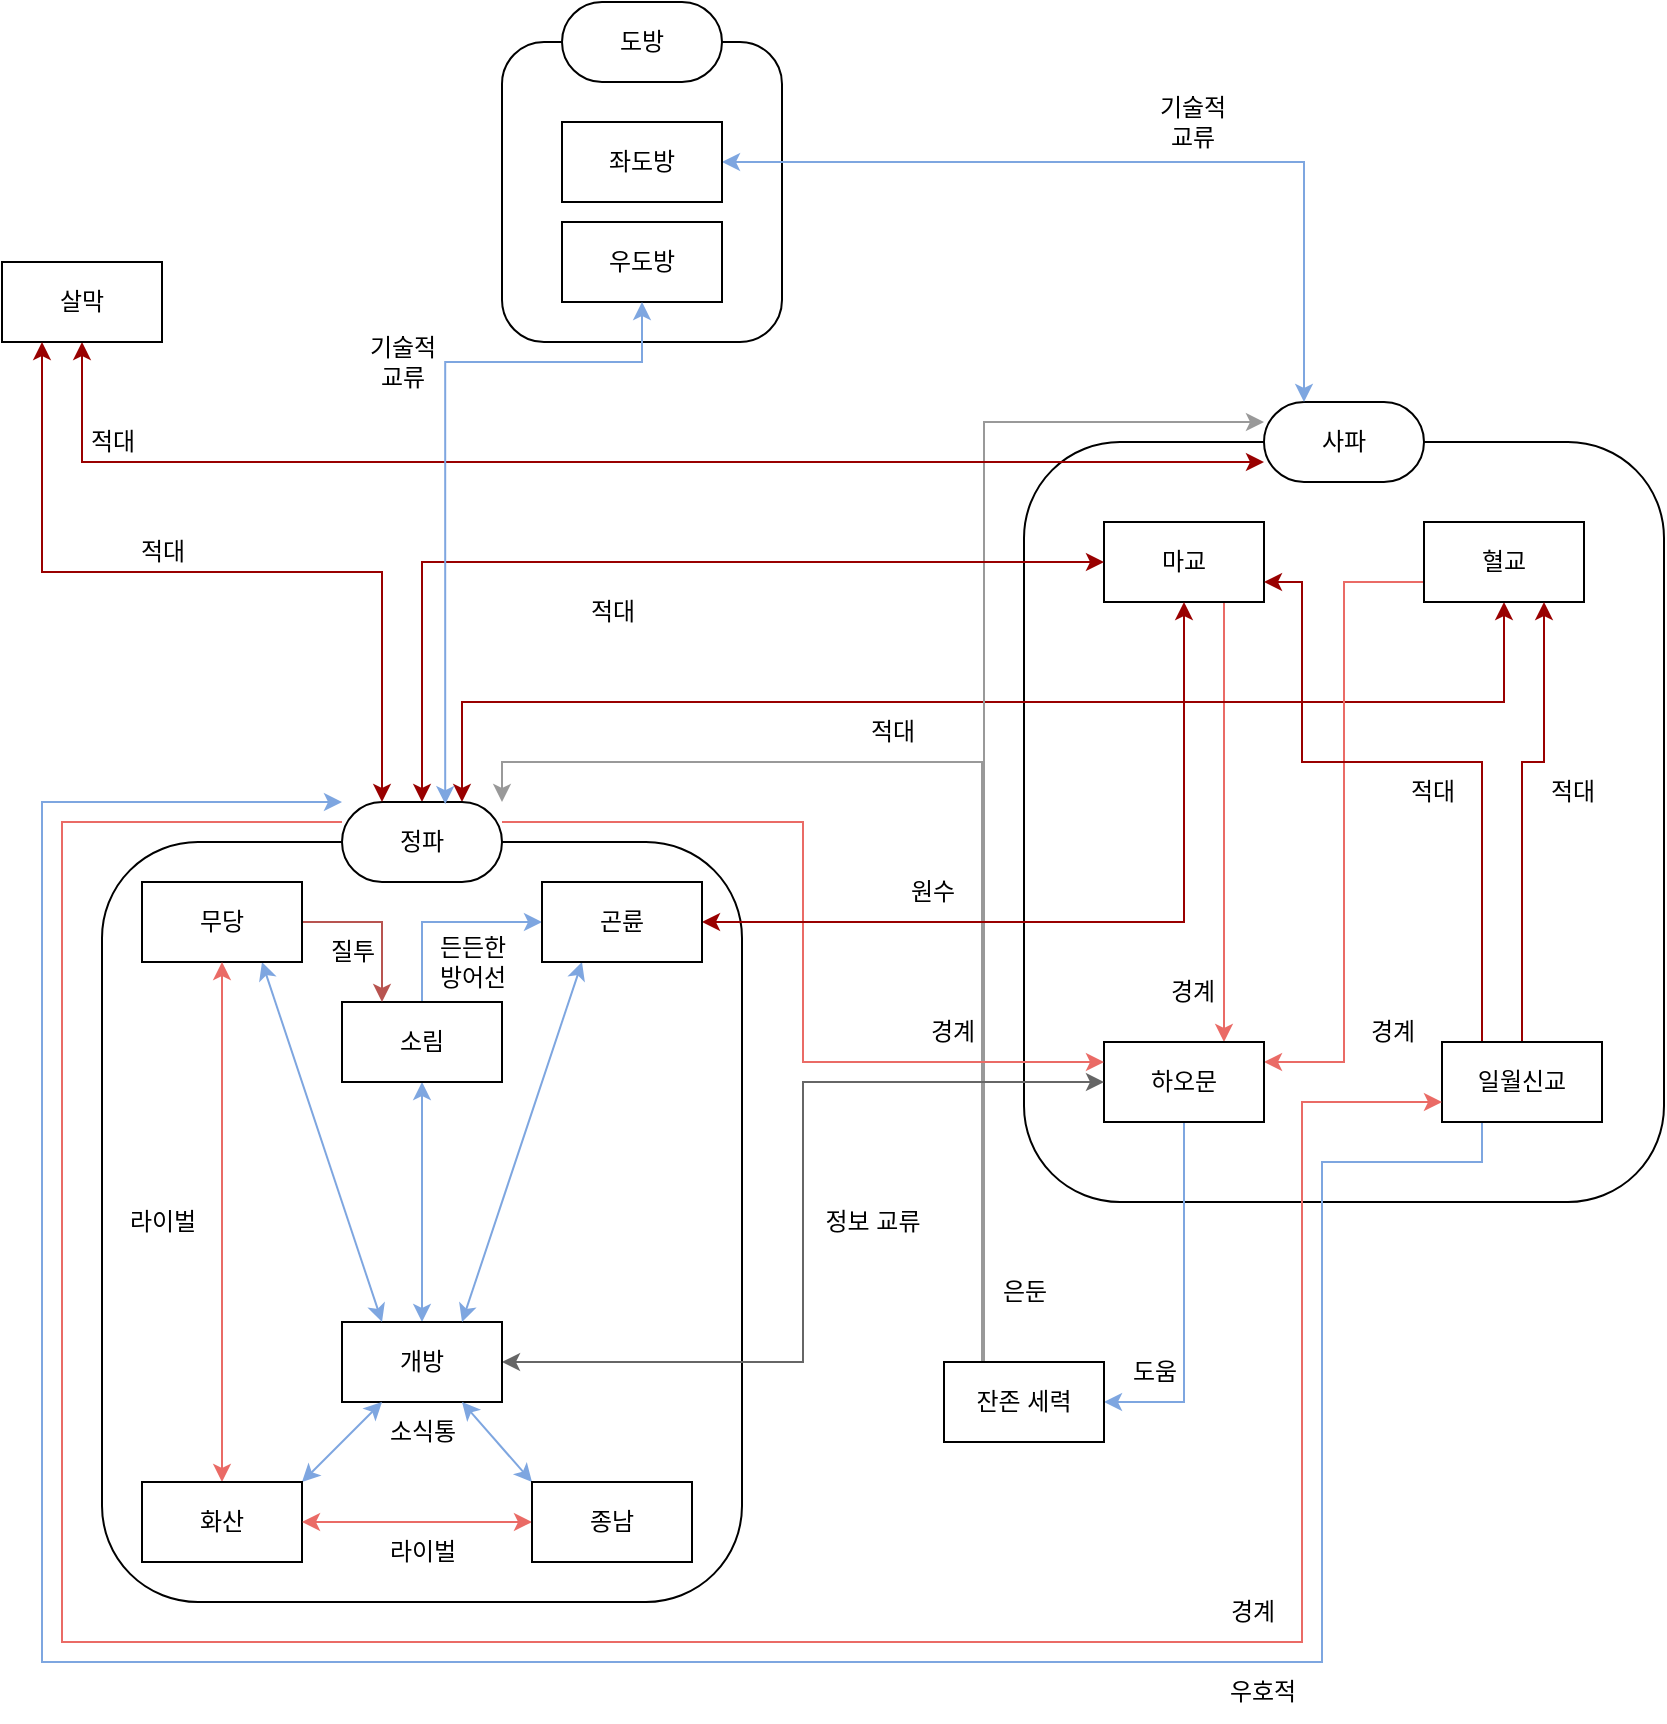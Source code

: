 <mxfile version="23.0.2" type="device">
  <diagram id="sTGYVmaRrngQ_SS4oHKb" name="페이지-1">
    <mxGraphModel dx="1798" dy="866" grid="1" gridSize="10" guides="1" tooltips="1" connect="1" arrows="1" fold="1" page="1" pageScale="1" pageWidth="827" pageHeight="1169" math="0" shadow="0">
      <root>
        <mxCell id="0" />
        <mxCell id="1" parent="0" />
        <mxCell id="DMGwknJtA3tuaSFfa8lZ-161" value="" style="whiteSpace=wrap;html=1;fillColor=none;rounded=1;" parent="1" vertex="1">
          <mxGeometry x="270" y="60" width="140" height="150" as="geometry" />
        </mxCell>
        <mxCell id="DMGwknJtA3tuaSFfa8lZ-89" value="" style="whiteSpace=wrap;html=1;fillColor=none;rounded=1;" parent="1" vertex="1">
          <mxGeometry x="531" y="260" width="320" height="380" as="geometry" />
        </mxCell>
        <mxCell id="DMGwknJtA3tuaSFfa8lZ-32" value="사파" style="rounded=1;whiteSpace=wrap;html=1;arcSize=50;" parent="1" vertex="1">
          <mxGeometry x="651" y="240" width="80" height="40" as="geometry" />
        </mxCell>
        <mxCell id="DMGwknJtA3tuaSFfa8lZ-136" style="edgeStyle=orthogonalEdgeStyle;rounded=0;orthogonalLoop=1;jettySize=auto;html=1;exitX=0.75;exitY=1;exitDx=0;exitDy=0;entryX=0.75;entryY=0;entryDx=0;entryDy=0;strokeColor=#EA6B66;" parent="1" source="DMGwknJtA3tuaSFfa8lZ-40" target="DMGwknJtA3tuaSFfa8lZ-42" edge="1">
          <mxGeometry relative="1" as="geometry" />
        </mxCell>
        <mxCell id="DMGwknJtA3tuaSFfa8lZ-40" value="마교" style="whiteSpace=wrap;html=1;" parent="1" vertex="1">
          <mxGeometry x="571" y="300" width="80" height="40" as="geometry" />
        </mxCell>
        <mxCell id="DMGwknJtA3tuaSFfa8lZ-126" style="edgeStyle=orthogonalEdgeStyle;rounded=0;orthogonalLoop=1;jettySize=auto;html=1;exitX=0.5;exitY=1;exitDx=0;exitDy=0;entryX=0.75;entryY=0;entryDx=0;entryDy=0;startArrow=classic;startFill=1;strokeColor=#990000;" parent="1" source="DMGwknJtA3tuaSFfa8lZ-41" target="DMGwknJtA3tuaSFfa8lZ-31" edge="1">
          <mxGeometry relative="1" as="geometry" />
        </mxCell>
        <mxCell id="DMGwknJtA3tuaSFfa8lZ-135" style="edgeStyle=orthogonalEdgeStyle;rounded=0;orthogonalLoop=1;jettySize=auto;html=1;exitX=0;exitY=0.75;exitDx=0;exitDy=0;entryX=1;entryY=0.25;entryDx=0;entryDy=0;strokeColor=#EA6B66;" parent="1" source="DMGwknJtA3tuaSFfa8lZ-41" target="DMGwknJtA3tuaSFfa8lZ-42" edge="1">
          <mxGeometry relative="1" as="geometry" />
        </mxCell>
        <mxCell id="DMGwknJtA3tuaSFfa8lZ-41" value="혈교" style="whiteSpace=wrap;html=1;" parent="1" vertex="1">
          <mxGeometry x="731" y="300" width="80" height="40" as="geometry" />
        </mxCell>
        <mxCell id="DMGwknJtA3tuaSFfa8lZ-152" style="edgeStyle=orthogonalEdgeStyle;rounded=0;orthogonalLoop=1;jettySize=auto;html=1;exitX=0.5;exitY=1;exitDx=0;exitDy=0;entryX=1;entryY=0.5;entryDx=0;entryDy=0;strokeColor=#7EA6E0;" parent="1" source="DMGwknJtA3tuaSFfa8lZ-42" target="DMGwknJtA3tuaSFfa8lZ-56" edge="1">
          <mxGeometry relative="1" as="geometry" />
        </mxCell>
        <mxCell id="DMGwknJtA3tuaSFfa8lZ-42" value="하오문" style="whiteSpace=wrap;html=1;" parent="1" vertex="1">
          <mxGeometry x="571" y="560" width="80" height="40" as="geometry" />
        </mxCell>
        <mxCell id="DMGwknJtA3tuaSFfa8lZ-146" style="edgeStyle=orthogonalEdgeStyle;rounded=0;orthogonalLoop=1;jettySize=auto;html=1;exitX=0.25;exitY=1;exitDx=0;exitDy=0;entryX=0;entryY=0;entryDx=0;entryDy=0;strokeColor=#7EA6E0;" parent="1" source="DMGwknJtA3tuaSFfa8lZ-43" target="DMGwknJtA3tuaSFfa8lZ-31" edge="1">
          <mxGeometry relative="1" as="geometry">
            <Array as="points">
              <mxPoint x="760" y="620" />
              <mxPoint x="680" y="620" />
              <mxPoint x="680" y="870" />
              <mxPoint x="40" y="870" />
              <mxPoint x="40" y="440" />
            </Array>
          </mxGeometry>
        </mxCell>
        <mxCell id="DMGwknJtA3tuaSFfa8lZ-167" style="edgeStyle=orthogonalEdgeStyle;rounded=0;orthogonalLoop=1;jettySize=auto;html=1;exitX=0.25;exitY=0;exitDx=0;exitDy=0;entryX=1;entryY=0.75;entryDx=0;entryDy=0;strokeColor=#990000;" parent="1" source="DMGwknJtA3tuaSFfa8lZ-43" target="DMGwknJtA3tuaSFfa8lZ-40" edge="1">
          <mxGeometry relative="1" as="geometry">
            <Array as="points">
              <mxPoint x="760" y="420" />
              <mxPoint x="670" y="420" />
              <mxPoint x="670" y="330" />
            </Array>
          </mxGeometry>
        </mxCell>
        <mxCell id="DMGwknJtA3tuaSFfa8lZ-168" style="edgeStyle=orthogonalEdgeStyle;rounded=0;orthogonalLoop=1;jettySize=auto;html=1;exitX=0.5;exitY=0;exitDx=0;exitDy=0;entryX=0.75;entryY=1;entryDx=0;entryDy=0;strokeColor=#990000;" parent="1" source="DMGwknJtA3tuaSFfa8lZ-43" target="DMGwknJtA3tuaSFfa8lZ-41" edge="1">
          <mxGeometry relative="1" as="geometry">
            <Array as="points">
              <mxPoint x="780" y="420" />
              <mxPoint x="791" y="420" />
            </Array>
          </mxGeometry>
        </mxCell>
        <mxCell id="DMGwknJtA3tuaSFfa8lZ-43" value="일월신교" style="whiteSpace=wrap;html=1;" parent="1" vertex="1">
          <mxGeometry x="740" y="560" width="80" height="40" as="geometry" />
        </mxCell>
        <mxCell id="DMGwknJtA3tuaSFfa8lZ-46" value="도방" style="rounded=1;whiteSpace=wrap;html=1;arcSize=50;" parent="1" vertex="1">
          <mxGeometry x="300" y="40" width="80" height="40" as="geometry" />
        </mxCell>
        <mxCell id="DMGwknJtA3tuaSFfa8lZ-172" style="edgeStyle=orthogonalEdgeStyle;rounded=0;orthogonalLoop=1;jettySize=auto;html=1;exitX=1;exitY=0.5;exitDx=0;exitDy=0;entryX=0.25;entryY=0;entryDx=0;entryDy=0;startArrow=classic;startFill=1;strokeColor=#7EA6E0;" parent="1" source="DMGwknJtA3tuaSFfa8lZ-49" target="DMGwknJtA3tuaSFfa8lZ-32" edge="1">
          <mxGeometry relative="1" as="geometry" />
        </mxCell>
        <mxCell id="DMGwknJtA3tuaSFfa8lZ-49" value="좌도방" style="whiteSpace=wrap;html=1;" parent="1" vertex="1">
          <mxGeometry x="300" y="100" width="80" height="40" as="geometry" />
        </mxCell>
        <mxCell id="DMGwknJtA3tuaSFfa8lZ-52" value="우도방" style="whiteSpace=wrap;html=1;" parent="1" vertex="1">
          <mxGeometry x="300" y="150" width="80" height="40" as="geometry" />
        </mxCell>
        <mxCell id="DMGwknJtA3tuaSFfa8lZ-148" style="edgeStyle=orthogonalEdgeStyle;rounded=0;orthogonalLoop=1;jettySize=auto;html=1;exitX=0.25;exitY=0;exitDx=0;exitDy=0;entryX=1;entryY=0;entryDx=0;entryDy=0;strokeColor=#999999;" parent="1" source="DMGwknJtA3tuaSFfa8lZ-56" target="DMGwknJtA3tuaSFfa8lZ-31" edge="1">
          <mxGeometry relative="1" as="geometry">
            <Array as="points">
              <mxPoint x="510" y="720" />
              <mxPoint x="510" y="420" />
              <mxPoint x="270" y="420" />
            </Array>
          </mxGeometry>
        </mxCell>
        <mxCell id="DMGwknJtA3tuaSFfa8lZ-150" style="edgeStyle=orthogonalEdgeStyle;rounded=0;orthogonalLoop=1;jettySize=auto;html=1;exitX=0.25;exitY=0;exitDx=0;exitDy=0;entryX=0;entryY=0.25;entryDx=0;entryDy=0;strokeColor=#999999;" parent="1" source="DMGwknJtA3tuaSFfa8lZ-56" target="DMGwknJtA3tuaSFfa8lZ-32" edge="1">
          <mxGeometry relative="1" as="geometry" />
        </mxCell>
        <mxCell id="DMGwknJtA3tuaSFfa8lZ-56" value="잔존 세력" style="whiteSpace=wrap;html=1;" parent="1" vertex="1">
          <mxGeometry x="491" y="720" width="80" height="40" as="geometry" />
        </mxCell>
        <mxCell id="DMGwknJtA3tuaSFfa8lZ-159" style="edgeStyle=orthogonalEdgeStyle;rounded=0;orthogonalLoop=1;jettySize=auto;html=1;exitX=0.5;exitY=1;exitDx=0;exitDy=0;entryX=0;entryY=0.75;entryDx=0;entryDy=0;strokeColor=#990000;startArrow=classic;startFill=1;" parent="1" source="DMGwknJtA3tuaSFfa8lZ-57" target="DMGwknJtA3tuaSFfa8lZ-32" edge="1">
          <mxGeometry relative="1" as="geometry" />
        </mxCell>
        <mxCell id="DMGwknJtA3tuaSFfa8lZ-57" value="살막" style="whiteSpace=wrap;html=1;" parent="1" vertex="1">
          <mxGeometry x="20" y="170" width="80" height="40" as="geometry" />
        </mxCell>
        <mxCell id="DMGwknJtA3tuaSFfa8lZ-100" style="edgeStyle=orthogonalEdgeStyle;rounded=0;orthogonalLoop=1;jettySize=auto;html=1;exitX=0.5;exitY=0;exitDx=0;exitDy=0;entryX=0;entryY=0.5;entryDx=0;entryDy=0;strokeColor=#990000;endArrow=classic;endFill=1;startArrow=classic;startFill=1;" parent="1" source="DMGwknJtA3tuaSFfa8lZ-31" target="DMGwknJtA3tuaSFfa8lZ-40" edge="1">
          <mxGeometry relative="1" as="geometry" />
        </mxCell>
        <mxCell id="DMGwknJtA3tuaSFfa8lZ-101" value="적대" style="text;html=1;align=center;verticalAlign=middle;resizable=0;points=[];autosize=1;strokeColor=none;fillColor=none;" parent="1" vertex="1">
          <mxGeometry x="300" y="330" width="50" height="30" as="geometry" />
        </mxCell>
        <mxCell id="DMGwknJtA3tuaSFfa8lZ-84" value="" style="whiteSpace=wrap;html=1;fillColor=none;rounded=1;" parent="1" vertex="1">
          <mxGeometry x="70" y="460" width="320" height="380" as="geometry" />
        </mxCell>
        <mxCell id="DMGwknJtA3tuaSFfa8lZ-132" style="edgeStyle=orthogonalEdgeStyle;rounded=0;orthogonalLoop=1;jettySize=auto;html=1;exitX=1;exitY=0.25;exitDx=0;exitDy=0;entryX=0;entryY=0.25;entryDx=0;entryDy=0;strokeColor=#EA6B66;" parent="1" source="DMGwknJtA3tuaSFfa8lZ-31" target="DMGwknJtA3tuaSFfa8lZ-42" edge="1">
          <mxGeometry relative="1" as="geometry" />
        </mxCell>
        <mxCell id="DMGwknJtA3tuaSFfa8lZ-144" style="edgeStyle=orthogonalEdgeStyle;rounded=0;orthogonalLoop=1;jettySize=auto;html=1;exitX=0;exitY=0.25;exitDx=0;exitDy=0;entryX=0;entryY=0.75;entryDx=0;entryDy=0;strokeColor=#EA6B66;" parent="1" source="DMGwknJtA3tuaSFfa8lZ-31" target="DMGwknJtA3tuaSFfa8lZ-43" edge="1">
          <mxGeometry relative="1" as="geometry">
            <Array as="points">
              <mxPoint x="50" y="450" />
              <mxPoint x="50" y="860" />
              <mxPoint x="670" y="860" />
              <mxPoint x="670" y="590" />
            </Array>
          </mxGeometry>
        </mxCell>
        <mxCell id="DMGwknJtA3tuaSFfa8lZ-31" value="정파" style="rounded=1;whiteSpace=wrap;html=1;arcSize=50;" parent="1" vertex="1">
          <mxGeometry x="190" y="440" width="80" height="40" as="geometry" />
        </mxCell>
        <mxCell id="DMGwknJtA3tuaSFfa8lZ-120" style="rounded=0;orthogonalLoop=1;jettySize=auto;html=1;exitX=0.5;exitY=1;exitDx=0;exitDy=0;entryX=0.5;entryY=0;entryDx=0;entryDy=0;startArrow=classic;startFill=1;strokeColor=#7EA6E0;" parent="1" source="DMGwknJtA3tuaSFfa8lZ-33" target="DMGwknJtA3tuaSFfa8lZ-34" edge="1">
          <mxGeometry relative="1" as="geometry" />
        </mxCell>
        <mxCell id="DMGwknJtA3tuaSFfa8lZ-122" style="edgeStyle=orthogonalEdgeStyle;rounded=0;orthogonalLoop=1;jettySize=auto;html=1;exitX=0.5;exitY=0;exitDx=0;exitDy=0;entryX=0;entryY=0.5;entryDx=0;entryDy=0;strokeColor=#7EA6E0;" parent="1" source="DMGwknJtA3tuaSFfa8lZ-33" target="DMGwknJtA3tuaSFfa8lZ-38" edge="1">
          <mxGeometry relative="1" as="geometry" />
        </mxCell>
        <mxCell id="DMGwknJtA3tuaSFfa8lZ-33" value="소림" style="whiteSpace=wrap;html=1;" parent="1" vertex="1">
          <mxGeometry x="190" y="540" width="80" height="40" as="geometry" />
        </mxCell>
        <mxCell id="DMGwknJtA3tuaSFfa8lZ-130" style="edgeStyle=orthogonalEdgeStyle;rounded=0;orthogonalLoop=1;jettySize=auto;html=1;exitX=1;exitY=0.5;exitDx=0;exitDy=0;entryX=0;entryY=0.5;entryDx=0;entryDy=0;strokeColor=#666666;startArrow=classic;startFill=1;" parent="1" source="DMGwknJtA3tuaSFfa8lZ-34" target="DMGwknJtA3tuaSFfa8lZ-42" edge="1">
          <mxGeometry relative="1" as="geometry" />
        </mxCell>
        <mxCell id="DMGwknJtA3tuaSFfa8lZ-34" value="개방" style="whiteSpace=wrap;html=1;" parent="1" vertex="1">
          <mxGeometry x="190" y="700" width="80" height="40" as="geometry" />
        </mxCell>
        <mxCell id="DMGwknJtA3tuaSFfa8lZ-119" style="rounded=0;orthogonalLoop=1;jettySize=auto;html=1;exitX=0.75;exitY=1;exitDx=0;exitDy=0;entryX=0.25;entryY=0;entryDx=0;entryDy=0;startArrow=classic;startFill=1;strokeColor=#7EA6E0;" parent="1" source="DMGwknJtA3tuaSFfa8lZ-35" target="DMGwknJtA3tuaSFfa8lZ-34" edge="1">
          <mxGeometry relative="1" as="geometry" />
        </mxCell>
        <mxCell id="DMGwknJtA3tuaSFfa8lZ-124" style="edgeStyle=orthogonalEdgeStyle;rounded=0;orthogonalLoop=1;jettySize=auto;html=1;exitX=1;exitY=0.5;exitDx=0;exitDy=0;entryX=0.25;entryY=0;entryDx=0;entryDy=0;fillColor=#f8cecc;strokeColor=#b85450;" parent="1" source="DMGwknJtA3tuaSFfa8lZ-35" target="DMGwknJtA3tuaSFfa8lZ-33" edge="1">
          <mxGeometry relative="1" as="geometry" />
        </mxCell>
        <mxCell id="DMGwknJtA3tuaSFfa8lZ-35" value="무당" style="whiteSpace=wrap;html=1;" parent="1" vertex="1">
          <mxGeometry x="90" y="480" width="80" height="40" as="geometry" />
        </mxCell>
        <mxCell id="DMGwknJtA3tuaSFfa8lZ-102" style="edgeStyle=orthogonalEdgeStyle;rounded=0;orthogonalLoop=1;jettySize=auto;html=1;exitX=0.5;exitY=0;exitDx=0;exitDy=0;entryX=0.5;entryY=1;entryDx=0;entryDy=0;strokeColor=#EA6B66;startArrow=classic;startFill=1;" parent="1" source="DMGwknJtA3tuaSFfa8lZ-36" target="DMGwknJtA3tuaSFfa8lZ-35" edge="1">
          <mxGeometry relative="1" as="geometry" />
        </mxCell>
        <mxCell id="DMGwknJtA3tuaSFfa8lZ-116" style="rounded=0;orthogonalLoop=1;jettySize=auto;html=1;exitX=1;exitY=0;exitDx=0;exitDy=0;entryX=0.25;entryY=1;entryDx=0;entryDy=0;startArrow=classic;startFill=1;strokeColor=#7EA6E0;" parent="1" source="DMGwknJtA3tuaSFfa8lZ-36" target="DMGwknJtA3tuaSFfa8lZ-34" edge="1">
          <mxGeometry relative="1" as="geometry" />
        </mxCell>
        <mxCell id="DMGwknJtA3tuaSFfa8lZ-36" value="화산" style="whiteSpace=wrap;html=1;" parent="1" vertex="1">
          <mxGeometry x="90" y="780" width="80" height="40" as="geometry" />
        </mxCell>
        <mxCell id="DMGwknJtA3tuaSFfa8lZ-103" style="edgeStyle=orthogonalEdgeStyle;rounded=0;orthogonalLoop=1;jettySize=auto;html=1;exitX=0;exitY=0.5;exitDx=0;exitDy=0;strokeColor=#EA6B66;startArrow=classic;startFill=1;" parent="1" source="DMGwknJtA3tuaSFfa8lZ-37" target="DMGwknJtA3tuaSFfa8lZ-36" edge="1">
          <mxGeometry relative="1" as="geometry" />
        </mxCell>
        <mxCell id="DMGwknJtA3tuaSFfa8lZ-117" style="rounded=0;orthogonalLoop=1;jettySize=auto;html=1;exitX=0;exitY=0;exitDx=0;exitDy=0;entryX=0.75;entryY=1;entryDx=0;entryDy=0;startArrow=classic;startFill=1;strokeColor=#7EA6E0;" parent="1" source="DMGwknJtA3tuaSFfa8lZ-37" target="DMGwknJtA3tuaSFfa8lZ-34" edge="1">
          <mxGeometry relative="1" as="geometry" />
        </mxCell>
        <mxCell id="DMGwknJtA3tuaSFfa8lZ-37" value="종남" style="whiteSpace=wrap;html=1;" parent="1" vertex="1">
          <mxGeometry x="285" y="780" width="80" height="40" as="geometry" />
        </mxCell>
        <mxCell id="DMGwknJtA3tuaSFfa8lZ-118" style="rounded=0;orthogonalLoop=1;jettySize=auto;html=1;exitX=0.25;exitY=1;exitDx=0;exitDy=0;entryX=0.75;entryY=0;entryDx=0;entryDy=0;startArrow=classic;startFill=1;strokeColor=#7EA6E0;" parent="1" source="DMGwknJtA3tuaSFfa8lZ-38" target="DMGwknJtA3tuaSFfa8lZ-34" edge="1">
          <mxGeometry relative="1" as="geometry" />
        </mxCell>
        <mxCell id="DMGwknJtA3tuaSFfa8lZ-128" style="edgeStyle=orthogonalEdgeStyle;rounded=0;orthogonalLoop=1;jettySize=auto;html=1;exitX=1;exitY=0.5;exitDx=0;exitDy=0;entryX=0.5;entryY=1;entryDx=0;entryDy=0;strokeColor=#990000;startArrow=classic;startFill=1;" parent="1" source="DMGwknJtA3tuaSFfa8lZ-38" target="DMGwknJtA3tuaSFfa8lZ-40" edge="1">
          <mxGeometry relative="1" as="geometry" />
        </mxCell>
        <mxCell id="DMGwknJtA3tuaSFfa8lZ-38" value="곤륜" style="whiteSpace=wrap;html=1;" parent="1" vertex="1">
          <mxGeometry x="290" y="480" width="80" height="40" as="geometry" />
        </mxCell>
        <mxCell id="DMGwknJtA3tuaSFfa8lZ-105" value="라이벌" style="text;html=1;align=center;verticalAlign=middle;resizable=0;points=[];autosize=1;strokeColor=none;fillColor=none;" parent="1" vertex="1">
          <mxGeometry x="200" y="800" width="60" height="30" as="geometry" />
        </mxCell>
        <mxCell id="DMGwknJtA3tuaSFfa8lZ-106" value="라이벌" style="text;html=1;align=center;verticalAlign=middle;resizable=0;points=[];autosize=1;strokeColor=none;fillColor=none;" parent="1" vertex="1">
          <mxGeometry x="70" y="635" width="60" height="30" as="geometry" />
        </mxCell>
        <mxCell id="DMGwknJtA3tuaSFfa8lZ-121" value="소식통" style="text;html=1;align=center;verticalAlign=middle;resizable=0;points=[];autosize=1;strokeColor=none;fillColor=none;" parent="1" vertex="1">
          <mxGeometry x="200" y="740" width="60" height="30" as="geometry" />
        </mxCell>
        <mxCell id="DMGwknJtA3tuaSFfa8lZ-123" value="든든한&lt;br&gt;방어선" style="text;html=1;align=center;verticalAlign=middle;resizable=0;points=[];autosize=1;strokeColor=none;fillColor=none;" parent="1" vertex="1">
          <mxGeometry x="225" y="500" width="60" height="40" as="geometry" />
        </mxCell>
        <mxCell id="DMGwknJtA3tuaSFfa8lZ-125" value="질투" style="text;html=1;align=center;verticalAlign=middle;resizable=0;points=[];autosize=1;strokeColor=none;fillColor=none;" parent="1" vertex="1">
          <mxGeometry x="170" y="500" width="50" height="30" as="geometry" />
        </mxCell>
        <mxCell id="DMGwknJtA3tuaSFfa8lZ-127" value="적대" style="text;html=1;align=center;verticalAlign=middle;resizable=0;points=[];autosize=1;strokeColor=none;fillColor=none;" parent="1" vertex="1">
          <mxGeometry x="440" y="390" width="50" height="30" as="geometry" />
        </mxCell>
        <mxCell id="DMGwknJtA3tuaSFfa8lZ-129" value="원수" style="text;html=1;align=center;verticalAlign=middle;resizable=0;points=[];autosize=1;strokeColor=none;fillColor=none;" parent="1" vertex="1">
          <mxGeometry x="460" y="470" width="50" height="30" as="geometry" />
        </mxCell>
        <mxCell id="DMGwknJtA3tuaSFfa8lZ-131" value="정보 교류" style="text;html=1;align=center;verticalAlign=middle;resizable=0;points=[];autosize=1;strokeColor=none;fillColor=none;" parent="1" vertex="1">
          <mxGeometry x="420" y="635" width="70" height="30" as="geometry" />
        </mxCell>
        <mxCell id="DMGwknJtA3tuaSFfa8lZ-137" value="경계" style="text;html=1;align=center;verticalAlign=middle;resizable=0;points=[];autosize=1;strokeColor=none;fillColor=none;" parent="1" vertex="1">
          <mxGeometry x="470" y="540" width="50" height="30" as="geometry" />
        </mxCell>
        <mxCell id="DMGwknJtA3tuaSFfa8lZ-138" value="경계" style="text;html=1;align=center;verticalAlign=middle;resizable=0;points=[];autosize=1;strokeColor=none;fillColor=none;" parent="1" vertex="1">
          <mxGeometry x="590" y="520" width="50" height="30" as="geometry" />
        </mxCell>
        <mxCell id="DMGwknJtA3tuaSFfa8lZ-140" value="경계" style="text;html=1;align=center;verticalAlign=middle;resizable=0;points=[];autosize=1;strokeColor=none;fillColor=none;" parent="1" vertex="1">
          <mxGeometry x="690" y="540" width="50" height="30" as="geometry" />
        </mxCell>
        <mxCell id="DMGwknJtA3tuaSFfa8lZ-145" value="경계" style="text;html=1;align=center;verticalAlign=middle;resizable=0;points=[];autosize=1;strokeColor=none;fillColor=none;" parent="1" vertex="1">
          <mxGeometry x="620" y="830" width="50" height="30" as="geometry" />
        </mxCell>
        <mxCell id="DMGwknJtA3tuaSFfa8lZ-147" value="우호적" style="text;html=1;align=center;verticalAlign=middle;resizable=0;points=[];autosize=1;strokeColor=none;fillColor=none;" parent="1" vertex="1">
          <mxGeometry x="620" y="870" width="60" height="30" as="geometry" />
        </mxCell>
        <mxCell id="DMGwknJtA3tuaSFfa8lZ-151" value="은둔" style="text;html=1;align=center;verticalAlign=middle;resizable=0;points=[];autosize=1;strokeColor=none;fillColor=none;" parent="1" vertex="1">
          <mxGeometry x="506" y="670" width="50" height="30" as="geometry" />
        </mxCell>
        <mxCell id="DMGwknJtA3tuaSFfa8lZ-153" value="도움" style="text;html=1;align=center;verticalAlign=middle;resizable=0;points=[];autosize=1;strokeColor=none;fillColor=none;" parent="1" vertex="1">
          <mxGeometry x="571" y="710" width="50" height="30" as="geometry" />
        </mxCell>
        <mxCell id="DMGwknJtA3tuaSFfa8lZ-154" style="edgeStyle=orthogonalEdgeStyle;rounded=0;orthogonalLoop=1;jettySize=auto;html=1;exitX=0.25;exitY=1;exitDx=0;exitDy=0;entryX=0.25;entryY=0;entryDx=0;entryDy=0;startArrow=classic;startFill=1;strokeColor=#990000;" parent="1" source="DMGwknJtA3tuaSFfa8lZ-57" target="DMGwknJtA3tuaSFfa8lZ-31" edge="1">
          <mxGeometry relative="1" as="geometry" />
        </mxCell>
        <mxCell id="DMGwknJtA3tuaSFfa8lZ-156" value="적대" style="text;html=1;align=center;verticalAlign=middle;resizable=0;points=[];autosize=1;strokeColor=none;fillColor=none;" parent="1" vertex="1">
          <mxGeometry x="75" y="300" width="50" height="30" as="geometry" />
        </mxCell>
        <mxCell id="DMGwknJtA3tuaSFfa8lZ-158" value="적대" style="text;html=1;align=center;verticalAlign=middle;resizable=0;points=[];autosize=1;strokeColor=none;fillColor=none;" parent="1" vertex="1">
          <mxGeometry x="50" y="245" width="50" height="30" as="geometry" />
        </mxCell>
        <mxCell id="DMGwknJtA3tuaSFfa8lZ-164" value="기술적&lt;br&gt;교류" style="text;html=1;align=center;verticalAlign=middle;resizable=0;points=[];autosize=1;strokeColor=none;fillColor=none;" parent="1" vertex="1">
          <mxGeometry x="190" y="200" width="60" height="40" as="geometry" />
        </mxCell>
        <mxCell id="DMGwknJtA3tuaSFfa8lZ-166" value="기술적&lt;br&gt;교류" style="text;html=1;align=center;verticalAlign=middle;resizable=0;points=[];autosize=1;strokeColor=none;fillColor=none;" parent="1" vertex="1">
          <mxGeometry x="585" y="80" width="60" height="40" as="geometry" />
        </mxCell>
        <mxCell id="DMGwknJtA3tuaSFfa8lZ-169" value="적대" style="text;html=1;align=center;verticalAlign=middle;resizable=0;points=[];autosize=1;strokeColor=none;fillColor=none;" parent="1" vertex="1">
          <mxGeometry x="710" y="420" width="50" height="30" as="geometry" />
        </mxCell>
        <mxCell id="DMGwknJtA3tuaSFfa8lZ-170" value="적대" style="text;html=1;align=center;verticalAlign=middle;resizable=0;points=[];autosize=1;strokeColor=none;fillColor=none;" parent="1" vertex="1">
          <mxGeometry x="780" y="420" width="50" height="30" as="geometry" />
        </mxCell>
        <mxCell id="DMGwknJtA3tuaSFfa8lZ-171" style="edgeStyle=orthogonalEdgeStyle;rounded=0;orthogonalLoop=1;jettySize=auto;html=1;exitX=0.5;exitY=1;exitDx=0;exitDy=0;entryX=0.645;entryY=0.027;entryDx=0;entryDy=0;entryPerimeter=0;strokeColor=#7EA6E0;startArrow=classic;startFill=1;" parent="1" source="DMGwknJtA3tuaSFfa8lZ-52" target="DMGwknJtA3tuaSFfa8lZ-31" edge="1">
          <mxGeometry relative="1" as="geometry">
            <Array as="points">
              <mxPoint x="340" y="220" />
              <mxPoint x="242" y="220" />
            </Array>
          </mxGeometry>
        </mxCell>
      </root>
    </mxGraphModel>
  </diagram>
</mxfile>
